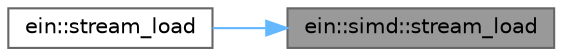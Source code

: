 digraph "ein::simd::stream_load"
{
 // LATEX_PDF_SIZE
  bgcolor="transparent";
  edge [fontname=Helvetica,fontsize=10,labelfontname=Helvetica,labelfontsize=10];
  node [fontname=Helvetica,fontsize=10,shape=box,height=0.2,width=0.4];
  rankdir="RL";
  Node1 [id="Node000001",label="ein::simd::stream_load",height=0.2,width=0.4,color="gray40", fillcolor="grey60", style="filled", fontcolor="black",tooltip=" "];
  Node1 -> Node2 [id="edge1_Node000001_Node000002",dir="back",color="steelblue1",style="solid",tooltip=" "];
  Node2 [id="Node000002",label="ein::stream_load",height=0.2,width=0.4,color="grey40", fillcolor="white", style="filled",URL="$d7/dc1/namespaceein.html#a427f6d506790fc3fbf4aaaafbe7b3a8b",tooltip="stream data from memory non-temporally, bypassing cache"];
}
